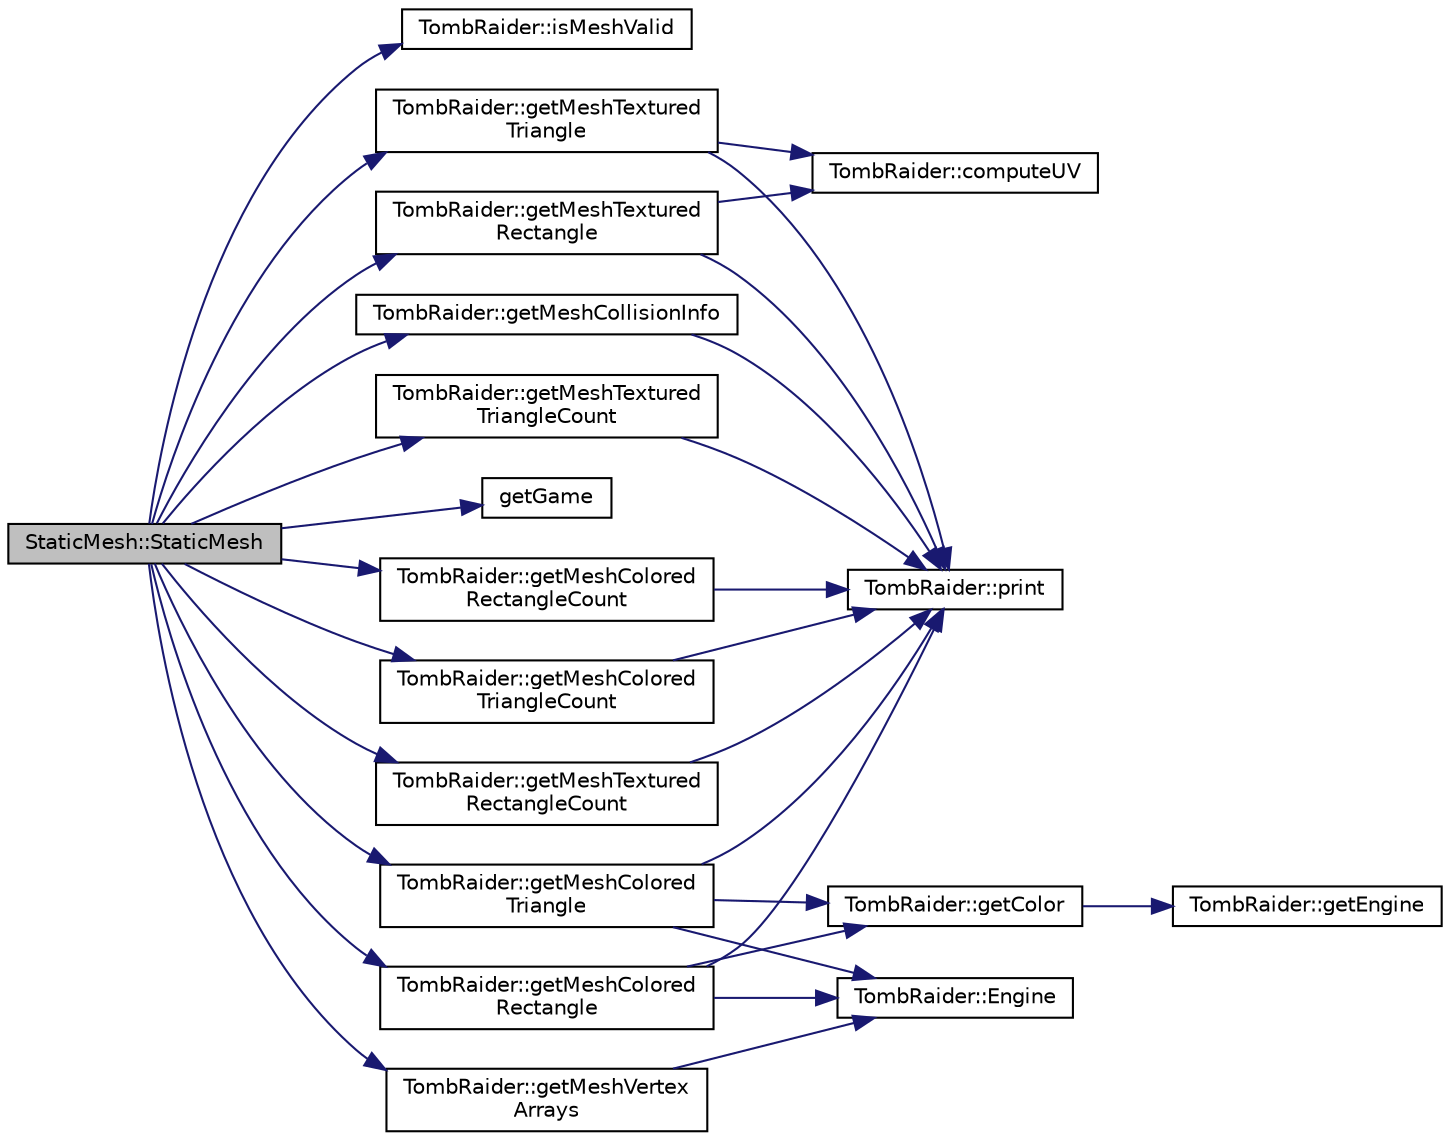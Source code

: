 digraph "StaticMesh::StaticMesh"
{
 // INTERACTIVE_SVG=YES
  edge [fontname="Helvetica",fontsize="10",labelfontname="Helvetica",labelfontsize="10"];
  node [fontname="Helvetica",fontsize="10",shape=record];
  rankdir="LR";
  Node1 [label="StaticMesh::StaticMesh",height=0.2,width=0.4,color="black", fillcolor="grey75", style="filled" fontcolor="black"];
  Node1 -> Node2 [color="midnightblue",fontsize="10",style="solid",fontname="Helvetica"];
  Node2 [label="TombRaider::isMeshValid",height=0.2,width=0.4,color="black", fillcolor="white", style="filled",URL="$class_tomb_raider.html#abf9bff52be7ccc90a954e03d6ccf71e2",tooltip="Check if a mesh is valid. "];
  Node1 -> Node3 [color="midnightblue",fontsize="10",style="solid",fontname="Helvetica"];
  Node3 [label="TombRaider::getMeshCollisionInfo",height=0.2,width=0.4,color="black", fillcolor="white", style="filled",URL="$class_tomb_raider.html#af8c6961eb5ca19b27e98c4cf76775dd3",tooltip="Get the collision sphere for a mesh. "];
  Node3 -> Node4 [color="midnightblue",fontsize="10",style="solid",fontname="Helvetica"];
  Node4 [label="TombRaider::print",height=0.2,width=0.4,color="black", fillcolor="white", style="filled",URL="$class_tomb_raider.html#a0789f85ca23981025700c29214cfa8f3"];
  Node1 -> Node5 [color="midnightblue",fontsize="10",style="solid",fontname="Helvetica"];
  Node5 [label="TombRaider::getMeshVertex\lArrays",height=0.2,width=0.4,color="black", fillcolor="white", style="filled",URL="$class_tomb_raider.html#a0ea65b616a4a7111a1eafc7db975f4dd",tooltip="Get vertex, normal and color arrays for a mesh. "];
  Node5 -> Node6 [color="midnightblue",fontsize="10",style="solid",fontname="Helvetica"];
  Node6 [label="TombRaider::Engine",height=0.2,width=0.4,color="black", fillcolor="white", style="filled",URL="$class_tomb_raider.html#aa020667e2394f5c3a8173ee0231ef0fb"];
  Node1 -> Node7 [color="midnightblue",fontsize="10",style="solid",fontname="Helvetica"];
  Node7 [label="TombRaider::getMeshTextured\lTriangleCount",height=0.2,width=0.4,color="black", fillcolor="white", style="filled",URL="$class_tomb_raider.html#a41c1512d12170b7a9aad0a0bc6e1cefc",tooltip="Get face counts for a given mesh. "];
  Node7 -> Node4 [color="midnightblue",fontsize="10",style="solid",fontname="Helvetica"];
  Node1 -> Node8 [color="midnightblue",fontsize="10",style="solid",fontname="Helvetica"];
  Node8 [label="TombRaider::getMeshTextured\lTriangle",height=0.2,width=0.4,color="black", fillcolor="white", style="filled",URL="$class_tomb_raider.html#a5b973c212d91e0bccaadc1893bb49617",tooltip="This method is made to let you fill arrays or create single faces. There may be an allocatin version ..."];
  Node8 -> Node4 [color="midnightblue",fontsize="10",style="solid",fontname="Helvetica"];
  Node8 -> Node9 [color="midnightblue",fontsize="10",style="solid",fontname="Helvetica"];
  Node9 [label="TombRaider::computeUV",height=0.2,width=0.4,color="black", fillcolor="white", style="filled",URL="$class_tomb_raider.html#a8a366fe631d3d9bf9e20d2579680668e",tooltip="Returns computed UV in u and v. "];
  Node1 -> Node10 [color="midnightblue",fontsize="10",style="solid",fontname="Helvetica"];
  Node10 [label="getGame",height=0.2,width=0.4,color="black", fillcolor="white", style="filled",URL="$_game_8h.html#a37da78d5bcf85296a978f23c73c49320"];
  Node1 -> Node11 [color="midnightblue",fontsize="10",style="solid",fontname="Helvetica"];
  Node11 [label="TombRaider::getMeshColored\lTriangleCount",height=0.2,width=0.4,color="black", fillcolor="white", style="filled",URL="$class_tomb_raider.html#a9d08b331a1739b2400005147aa3c8e5e",tooltip="Get face counts for a given mesh. "];
  Node11 -> Node4 [color="midnightblue",fontsize="10",style="solid",fontname="Helvetica"];
  Node1 -> Node12 [color="midnightblue",fontsize="10",style="solid",fontname="Helvetica"];
  Node12 [label="TombRaider::getMeshColored\lTriangle",height=0.2,width=0.4,color="black", fillcolor="white", style="filled",URL="$class_tomb_raider.html#a65a3d13abb6c84ee5301e5bc7bc8c11c",tooltip="This method is made to let you fill arrays or create single faces. There may be an allocating version..."];
  Node12 -> Node4 [color="midnightblue",fontsize="10",style="solid",fontname="Helvetica"];
  Node12 -> Node6 [color="midnightblue",fontsize="10",style="solid",fontname="Helvetica"];
  Node12 -> Node13 [color="midnightblue",fontsize="10",style="solid",fontname="Helvetica"];
  Node13 [label="TombRaider::getColor",height=0.2,width=0.4,color="black", fillcolor="white", style="filled",URL="$class_tomb_raider.html#a4aa866233ba062830aa6e15c2be38ac2"];
  Node13 -> Node14 [color="midnightblue",fontsize="10",style="solid",fontname="Helvetica"];
  Node14 [label="TombRaider::getEngine",height=0.2,width=0.4,color="black", fillcolor="white", style="filled",URL="$class_tomb_raider.html#aa1e99a78b665bffcae493b2a6ace0911"];
  Node1 -> Node15 [color="midnightblue",fontsize="10",style="solid",fontname="Helvetica"];
  Node15 [label="TombRaider::getMeshTextured\lRectangleCount",height=0.2,width=0.4,color="black", fillcolor="white", style="filled",URL="$class_tomb_raider.html#a0d85bbabc4663092f505f8b73214d0f4",tooltip="Get face counts for a given mesh. "];
  Node15 -> Node4 [color="midnightblue",fontsize="10",style="solid",fontname="Helvetica"];
  Node1 -> Node16 [color="midnightblue",fontsize="10",style="solid",fontname="Helvetica"];
  Node16 [label="TombRaider::getMeshTextured\lRectangle",height=0.2,width=0.4,color="black", fillcolor="white", style="filled",URL="$class_tomb_raider.html#a73a2b18fc9ac2b1dff28a12467b34b83",tooltip="This method is made to let you fill arrays or create single faces. There may be an allocatin version ..."];
  Node16 -> Node4 [color="midnightblue",fontsize="10",style="solid",fontname="Helvetica"];
  Node16 -> Node9 [color="midnightblue",fontsize="10",style="solid",fontname="Helvetica"];
  Node1 -> Node17 [color="midnightblue",fontsize="10",style="solid",fontname="Helvetica"];
  Node17 [label="TombRaider::getMeshColored\lRectangleCount",height=0.2,width=0.4,color="black", fillcolor="white", style="filled",URL="$class_tomb_raider.html#a416e53c3489093d126ee7898d3397353",tooltip="Get face counts for a given mesh. "];
  Node17 -> Node4 [color="midnightblue",fontsize="10",style="solid",fontname="Helvetica"];
  Node1 -> Node18 [color="midnightblue",fontsize="10",style="solid",fontname="Helvetica"];
  Node18 [label="TombRaider::getMeshColored\lRectangle",height=0.2,width=0.4,color="black", fillcolor="white", style="filled",URL="$class_tomb_raider.html#a4b8beda21accbc9b11e728c00e065cde",tooltip="This method is made to let you fill arrays or create single faces. There may be an allocatin version ..."];
  Node18 -> Node4 [color="midnightblue",fontsize="10",style="solid",fontname="Helvetica"];
  Node18 -> Node6 [color="midnightblue",fontsize="10",style="solid",fontname="Helvetica"];
  Node18 -> Node13 [color="midnightblue",fontsize="10",style="solid",fontname="Helvetica"];
}
